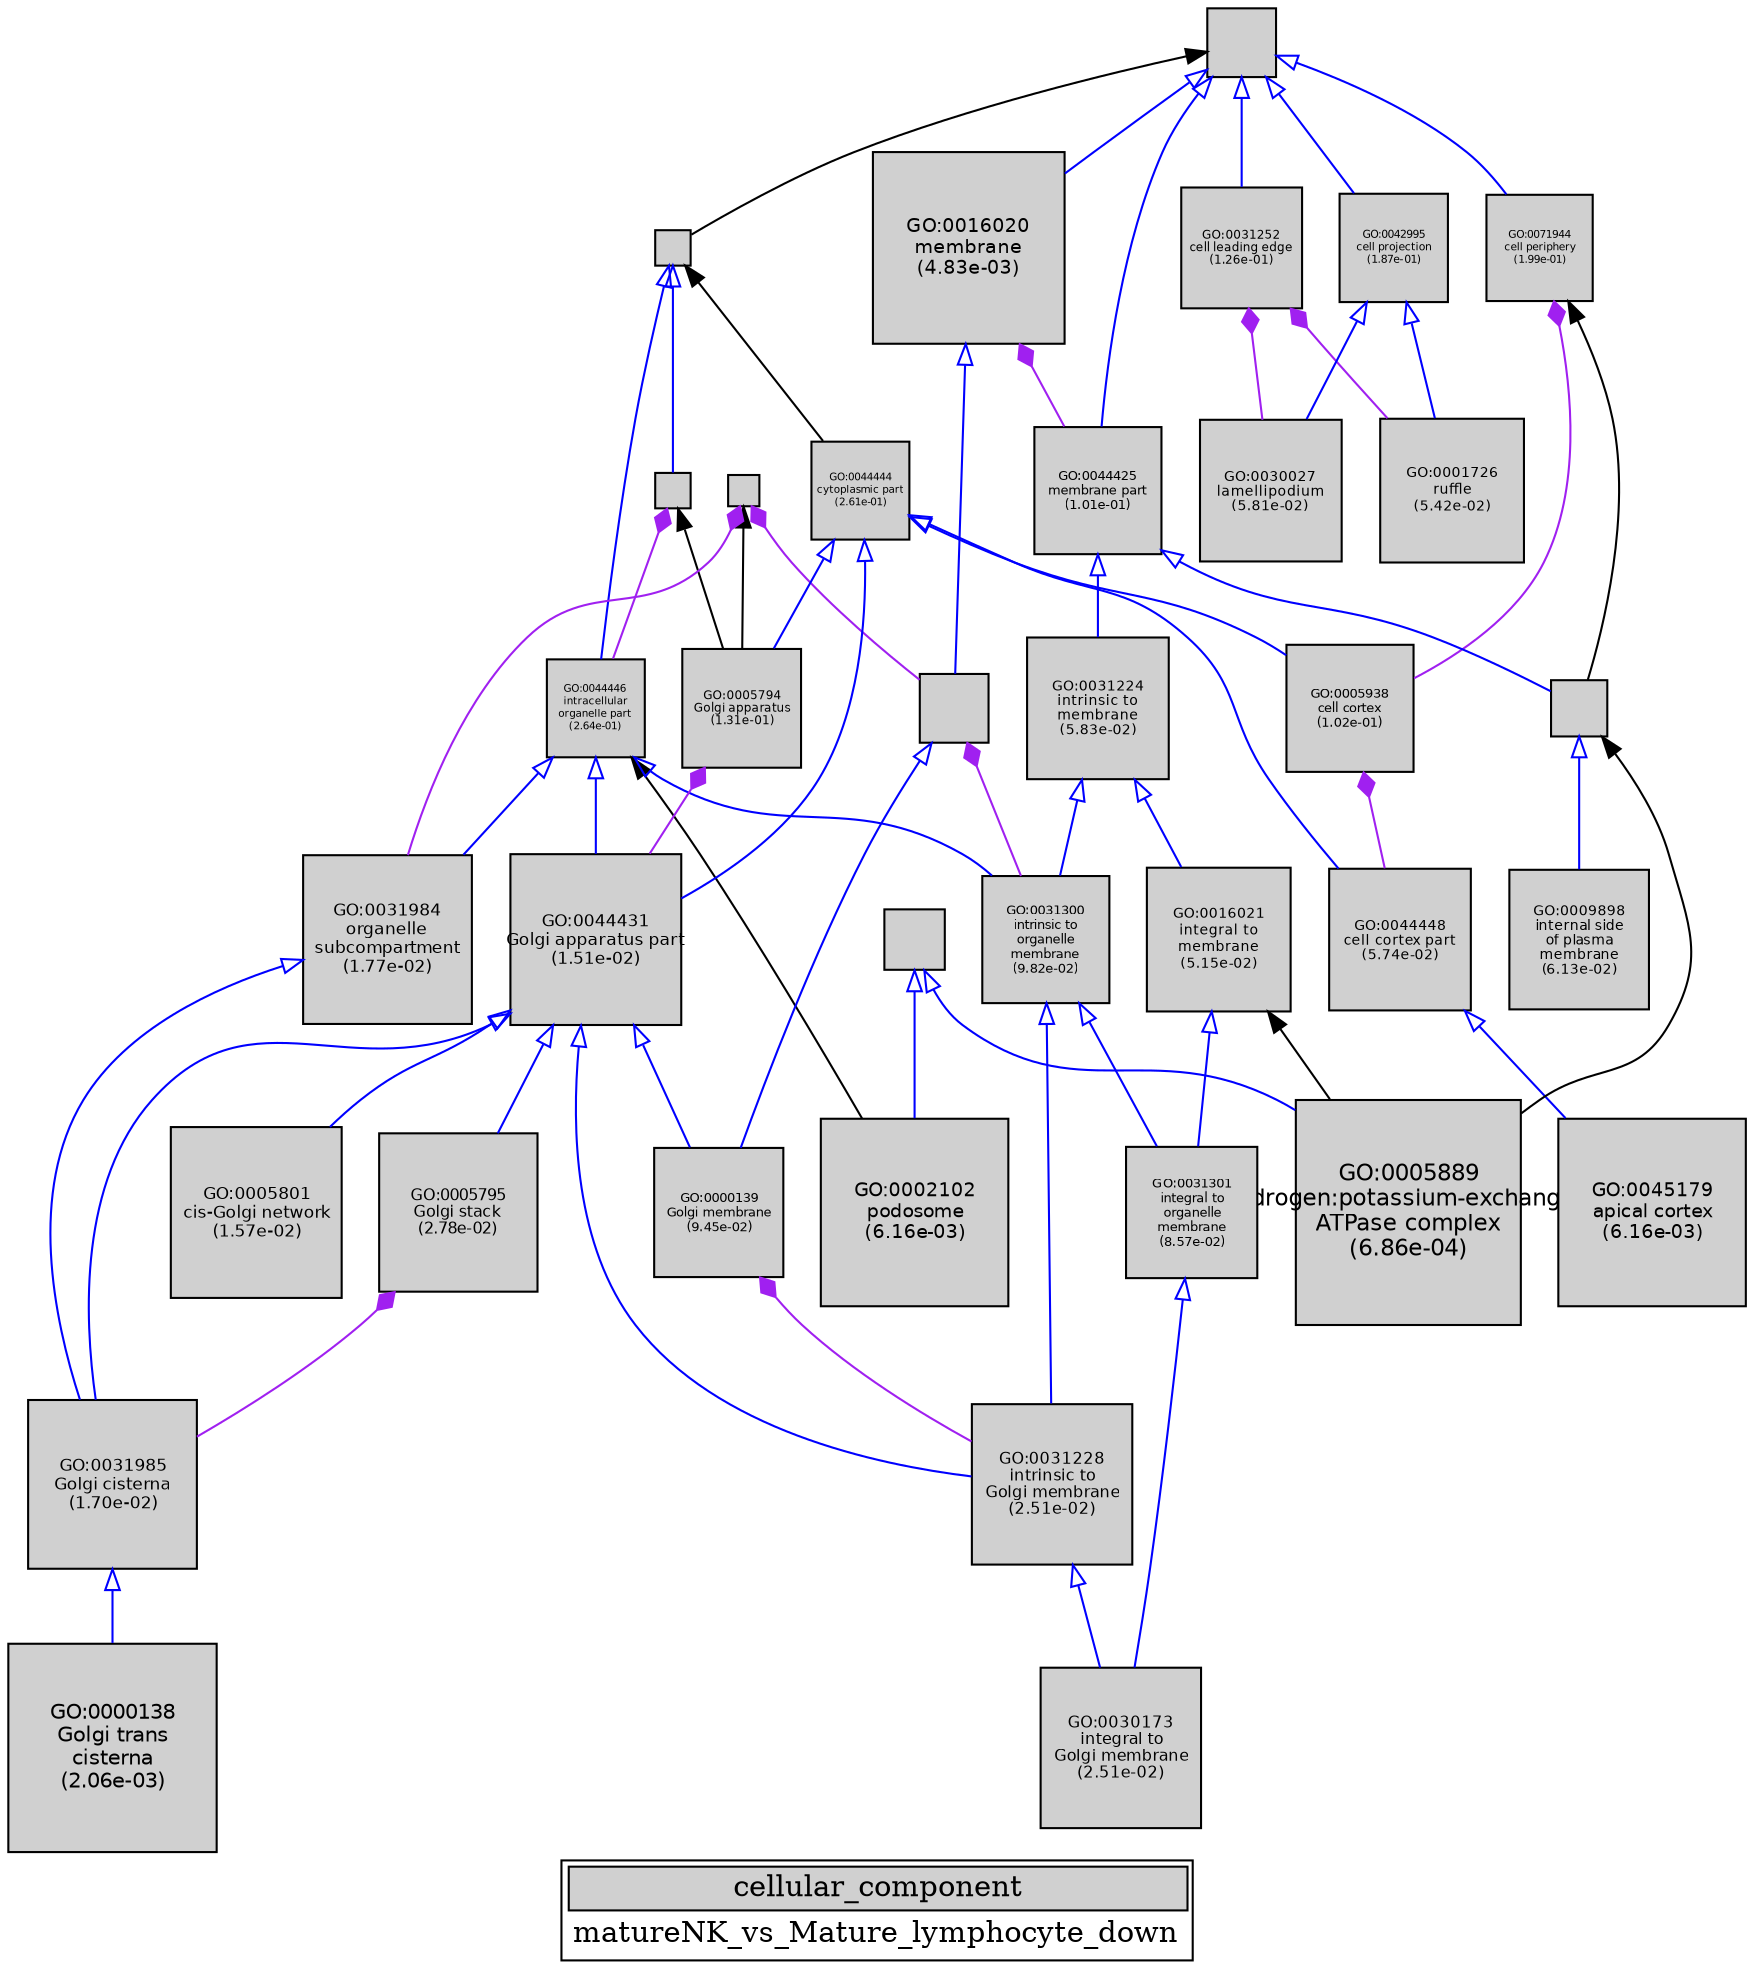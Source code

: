 digraph "cellular_component" {
graph [ bgcolor = "#FFFFFF", label = <<TABLE COLOR="black" BGCOLOR="white"><TR><TD COLSPAN="2" BGCOLOR="#D0D0D0"><FONT COLOR="black">cellular_component</FONT></TD></TR><TR><TD BORDER="0">matureNK_vs_Mature_lymphocyte_down</TD></TR></TABLE>> ];
node [ fontname = "Helvetica" ];

subgraph "nodes" {

node [ style = "filled", fixedsize = "true", width = 1, shape = "box", fontsize = 9, fillcolor = "#D0D0D0", fontcolor = "black", color = "black" ];

"GO:0043234" [ URL = "#GO:0043234", label = "", width = 0.409319906844, shape = "box", height = 0.409319906844 ];
"GO:0002102" [ URL = "#GO:0002102", label = <<TABLE BORDER="0"><TR><TD>GO:0002102<BR/>podosome<BR/>(6.16e-03)</TD></TR></TABLE>>, width = 1.25505017157, shape = "box", fontsize = 9.03636123533, height = 1.25505017157 ];
"GO:0044424" [ URL = "#GO:0044424", label = "", width = 0.23140066516, shape = "box", height = 0.23140066516 ];
"GO:0005795" [ URL = "#GO:0005795", label = <<TABLE BORDER="0"><TR><TD>GO:0005795<BR/>Golgi stack<BR/>(2.78e-02)</TD></TR></TABLE>>, width = 1.05449455582, shape = "box", fontsize = 7.59236080189, height = 1.05449455582 ];
"GO:0030027" [ URL = "#GO:0030027", label = <<TABLE BORDER="0"><TR><TD>GO:0030027<BR/>lamellipodium<BR/>(5.81e-02)</TD></TR></TABLE>>, width = 0.94075443813, shape = "box", fontsize = 6.77343195454, height = 0.94075443813 ];
"GO:0016020" [ URL = "#GO:0016020", label = <<TABLE BORDER="0"><TR><TD>GO:0016020<BR/>membrane<BR/>(4.83e-03)</TD></TR></TABLE>>, width = 1.28438552021, shape = "box", fontsize = 9.24757574551, height = 1.28438552021 ];
"GO:0044446" [ URL = "#GO:0044446", label = <<TABLE BORDER="0"><TR><TD>GO:0044446<BR/>intracellular<BR/>organelle part<BR/>(2.64e-01)</TD></TR></TABLE>>, width = 0.648036767304, shape = "box", fontsize = 5.0, height = 0.648036767304 ];
"GO:0000138" [ URL = "#GO:0000138", label = <<TABLE BORDER="0"><TR><TD>GO:0000138<BR/>Golgi trans<BR/>cisterna<BR/>(2.06e-03)</TD></TR></TABLE>>, width = 1.38288965253, shape = "box", fontsize = 9.95680549822, height = 1.38288965253 ];
"GO:0031252" [ URL = "#GO:0031252", label = <<TABLE BORDER="0"><TR><TD>GO:0031252<BR/>cell leading edge<BR/>(1.26e-01)</TD></TR></TABLE>>, width = 0.804433009571, shape = "box", fontsize = 5.79191766891, height = 0.804433009571 ];
"GO:0000139" [ URL = "#GO:0000139", label = <<TABLE BORDER="0"><TR><TD>GO:0000139<BR/>Golgi membrane<BR/>(9.45e-02)</TD></TR></TABLE>>, width = 0.857613335527, shape = "box", fontsize = 6.17481601579, height = 0.857613335527 ];
"GO:0031090" [ URL = "#GO:0031090", label = "", width = 0.452263294748, shape = "box", height = 0.452263294748 ];
"GO:0045179" [ URL = "#GO:0045179", label = <<TABLE BORDER="0"><TR><TD>GO:0045179<BR/>apical cortex<BR/>(6.16e-03)</TD></TR></TABLE>>, width = 1.25505017157, shape = "box", fontsize = 9.03636123533, height = 1.25505017157 ];
"GO:0030173" [ URL = "#GO:0030173", label = <<TABLE BORDER="0"><TR><TD>GO:0030173<BR/>integral to<BR/>Golgi membrane<BR/>(2.51e-02)</TD></TR></TABLE>>, width = 1.06917766708, shape = "box", fontsize = 7.69807920296, height = 1.06917766708 ];
"GO:0031300" [ URL = "#GO:0031300", label = <<TABLE BORDER="0"><TR><TD>GO:0031300<BR/>intrinsic to<BR/>organelle<BR/>membrane<BR/>(9.82e-02)</TD></TR></TABLE>>, width = 0.850598837626, shape = "box", fontsize = 6.12431163091, height = 0.850598837626 ];
"GO:0005801" [ URL = "#GO:0005801", label = <<TABLE BORDER="0"><TR><TD>GO:0005801<BR/>cis-Golgi network<BR/>(1.57e-02)</TD></TR></TABLE>>, width = 1.13489522072, shape = "box", fontsize = 8.17124558917, height = 1.13489522072 ];
"GO:0043229" [ URL = "#GO:0043229", label = "", width = 0.24033817824, shape = "box", height = 0.24033817824 ];
"GO:0005794" [ URL = "#GO:0005794", label = <<TABLE BORDER="0"><TR><TD>GO:0005794<BR/>Golgi apparatus<BR/>(1.31e-01)</TD></TR></TABLE>>, width = 0.796766541634, shape = "box", fontsize = 5.73671909977, height = 0.796766541634 ];
"GO:0016021" [ URL = "#GO:0016021", label = <<TABLE BORDER="0"><TR><TD>GO:0016021<BR/>integral to<BR/>membrane<BR/>(5.15e-02)</TD></TR></TABLE>>, width = 0.960138002086, shape = "box", fontsize = 6.91299361502, height = 0.960138002086 ];
"GO:0044448" [ URL = "#GO:0044448", label = <<TABLE BORDER="0"><TR><TD>GO:0044448<BR/>cell cortex part<BR/>(5.74e-02)</TD></TR></TABLE>>, width = 0.942591290918, shape = "box", fontsize = 6.78665729461, height = 0.942591290918 ];
"GO:0043227" [ URL = "#GO:0043227", label = "", width = 0.213624297221, shape = "box", height = 0.213624297221 ];
"GO:0031985" [ URL = "#GO:0031985", label = <<TABLE BORDER="0"><TR><TD>GO:0031985<BR/>Golgi cisterna<BR/>(1.70e-02)</TD></TR></TABLE>>, width = 1.12362803612, shape = "box", fontsize = 8.09012186009, height = 1.12362803612 ];
"GO:0001726" [ URL = "#GO:0001726", label = <<TABLE BORDER="0"><TR><TD>GO:0001726<BR/>ruffle<BR/>(5.42e-02)</TD></TR></TABLE>>, width = 0.952060543914, shape = "box", fontsize = 6.85483591618, height = 0.952060543914 ];
"GO:0044431" [ URL = "#GO:0044431", label = <<TABLE BORDER="0"><TR><TD>GO:0044431<BR/>Golgi apparatus part<BR/>(1.51e-02)</TD></TR></TABLE>>, width = 1.14029191176, shape = "box", fontsize = 8.21010176467, height = 1.14029191176 ];
"GO:0042995" [ URL = "#GO:0042995", label = <<TABLE BORDER="0"><TR><TD>GO:0042995<BR/>cell projection<BR/>(1.87e-01)</TD></TR></TABLE>>, width = 0.724877216788, shape = "box", fontsize = 5.21911596087, height = 0.724877216788 ];
"GO:0044464" [ URL = "#GO:0044464", label = "", width = 0.45859620452, shape = "box", height = 0.45859620452 ];
"GO:0009898" [ URL = "#GO:0009898", label = <<TABLE BORDER="0"><TR><TD>GO:0009898<BR/>internal side<BR/>of plasma<BR/>membrane<BR/>(6.13e-02)</TD></TR></TABLE>>, width = 0.931833232713, shape = "box", fontsize = 6.70919927554, height = 0.931833232713 ];
"GO:0071944" [ URL = "#GO:0071944", label = <<TABLE BORDER="0"><TR><TD>GO:0071944<BR/>cell periphery<BR/>(1.99e-01)</TD></TR></TABLE>>, width = 0.711415048261, shape = "box", fontsize = 5.12218834748, height = 0.711415048261 ];
"GO:0031224" [ URL = "#GO:0031224", label = <<TABLE BORDER="0"><TR><TD>GO:0031224<BR/>intrinsic to<BR/>membrane<BR/>(5.83e-02)</TD></TR></TABLE>>, width = 0.940045073386, shape = "box", fontsize = 6.76832452838, height = 0.940045073386 ];
"GO:0031301" [ URL = "#GO:0031301", label = <<TABLE BORDER="0"><TR><TD>GO:0031301<BR/>integral to<BR/>organelle<BR/>membrane<BR/>(8.57e-02)</TD></TR></TABLE>>, width = 0.874996696462, shape = "box", fontsize = 6.29997621452, height = 0.874996696462 ];
"GO:0005938" [ URL = "#GO:0005938", label = <<TABLE BORDER="0"><TR><TD>GO:0005938<BR/>cell cortex<BR/>(1.02e-01)</TD></TR></TABLE>>, width = 0.843817681907, shape = "box", fontsize = 6.07548730973, height = 0.843817681907 ];
"GO:0031228" [ URL = "#GO:0031228", label = <<TABLE BORDER="0"><TR><TD>GO:0031228<BR/>intrinsic to<BR/>Golgi membrane<BR/>(2.51e-02)</TD></TR></TABLE>>, width = 1.06917766708, shape = "box", fontsize = 7.69807920296, height = 1.06917766708 ];
"GO:0044459" [ URL = "#GO:0044459", label = "", width = 0.371144972783, shape = "box", height = 0.371144972783 ];
"GO:0031984" [ URL = "#GO:0031984", label = <<TABLE BORDER="0"><TR><TD>GO:0031984<BR/>organelle<BR/>subcompartment<BR/>(1.77e-02)</TD></TR></TABLE>>, width = 1.11829149775, shape = "box", fontsize = 8.05169878381, height = 1.11829149775 ];
"GO:0044444" [ URL = "#GO:0044444", label = <<TABLE BORDER="0"><TR><TD>GO:0044444<BR/>cytoplasmic part<BR/>(2.61e-01)</TD></TR></TABLE>>, width = 0.650417054792, shape = "box", fontsize = 5.0, height = 0.650417054792 ];
"GO:0005889" [ URL = "#GO:0005889", label = <<TABLE BORDER="0"><TR><TD>GO:0005889<BR/>hydrogen:potassium-exchanging<BR/>ATPase complex<BR/>(6.86e-04)</TD></TR></TABLE>>, width = 1.5, shape = "box", fontsize = 10.8, height = 1.5 ];
"GO:0044425" [ URL = "#GO:0044425", label = <<TABLE BORDER="0"><TR><TD>GO:0044425<BR/>membrane part<BR/>(1.01e-01)</TD></TR></TABLE>>, width = 0.844995362644, shape = "box", fontsize = 6.08396661103, height = 0.844995362644 ];
}
subgraph "edges" {


edge [ dir = "back", weight = 1 ];
subgraph "regulates" {


edge [ color = "cyan", arrowtail = "none" ];
subgraph "positive" {


edge [ color = "green", arrowtail = "vee" ];
}
subgraph "negative" {


edge [ color = "red", arrowtail = "tee" ];
}
}
subgraph "part_of" {


edge [ color = "purple", arrowtail = "diamond", weight = 2.5 ];
"GO:0005938" -> "GO:0044448";
"GO:0005795" -> "GO:0031985";
"GO:0031252" -> "GO:0001726";
"GO:0031090" -> "GO:0031300";
"GO:0043227" -> "GO:0031984";
"GO:0071944" -> "GO:0005938";
"GO:0005794" -> "GO:0044431";
"GO:0000139" -> "GO:0031228";
"GO:0043229" -> "GO:0044446";
"GO:0016020" -> "GO:0044425";
"GO:0031252" -> "GO:0030027";
"GO:0043227" -> "GO:0031090";
}
subgraph "is_a" {


edge [ color = "blue", arrowtail = "empty", weight = 5.0 ];
"GO:0016021" -> "GO:0031301";
"GO:0044446" -> "GO:0031984";
"GO:0042995" -> "GO:0030027";
"GO:0031985" -> "GO:0000138";
"GO:0044464" -> "GO:0042995";
"GO:0044464" -> "GO:0071944";
"GO:0031300" -> "GO:0031228";
"GO:0044444" -> "GO:0044448";
"GO:0044424" -> "GO:0044446";
"GO:0043234" -> "GO:0005889";
"GO:0044464" -> "GO:0044425";
"GO:0044431" -> "GO:0005801";
"GO:0031224" -> "GO:0031300";
"GO:0044431" -> "GO:0031985";
"GO:0044459" -> "GO:0009898";
"GO:0044424" -> "GO:0043229";
"GO:0043234" -> "GO:0002102";
"GO:0044425" -> "GO:0044459";
"GO:0044464" -> "GO:0031252";
"GO:0044464" -> "GO:0016020";
"GO:0044444" -> "GO:0044431";
"GO:0042995" -> "GO:0001726";
"GO:0031984" -> "GO:0031985";
"GO:0044446" -> "GO:0031300";
"GO:0044431" -> "GO:0000139";
"GO:0031301" -> "GO:0030173";
"GO:0044425" -> "GO:0031224";
"GO:0031224" -> "GO:0016021";
"GO:0044444" -> "GO:0005938";
"GO:0044431" -> "GO:0031228";
"GO:0044446" -> "GO:0044431";
"GO:0016020" -> "GO:0031090";
"GO:0044431" -> "GO:0005795";
"GO:0031300" -> "GO:0031301";
"GO:0031228" -> "GO:0030173";
"GO:0044444" -> "GO:0005794";
"GO:0031090" -> "GO:0000139";
"GO:0044448" -> "GO:0045179";
}
"GO:0043229" -> "GO:0005794";
"GO:0071944" -> "GO:0044459";
"GO:0044464" -> "GO:0044424";
"GO:0044459" -> "GO:0005889";
"GO:0043227" -> "GO:0005794";
"GO:0044424" -> "GO:0044444";
"GO:0016021" -> "GO:0005889";
"GO:0044446" -> "GO:0002102";
}
}
